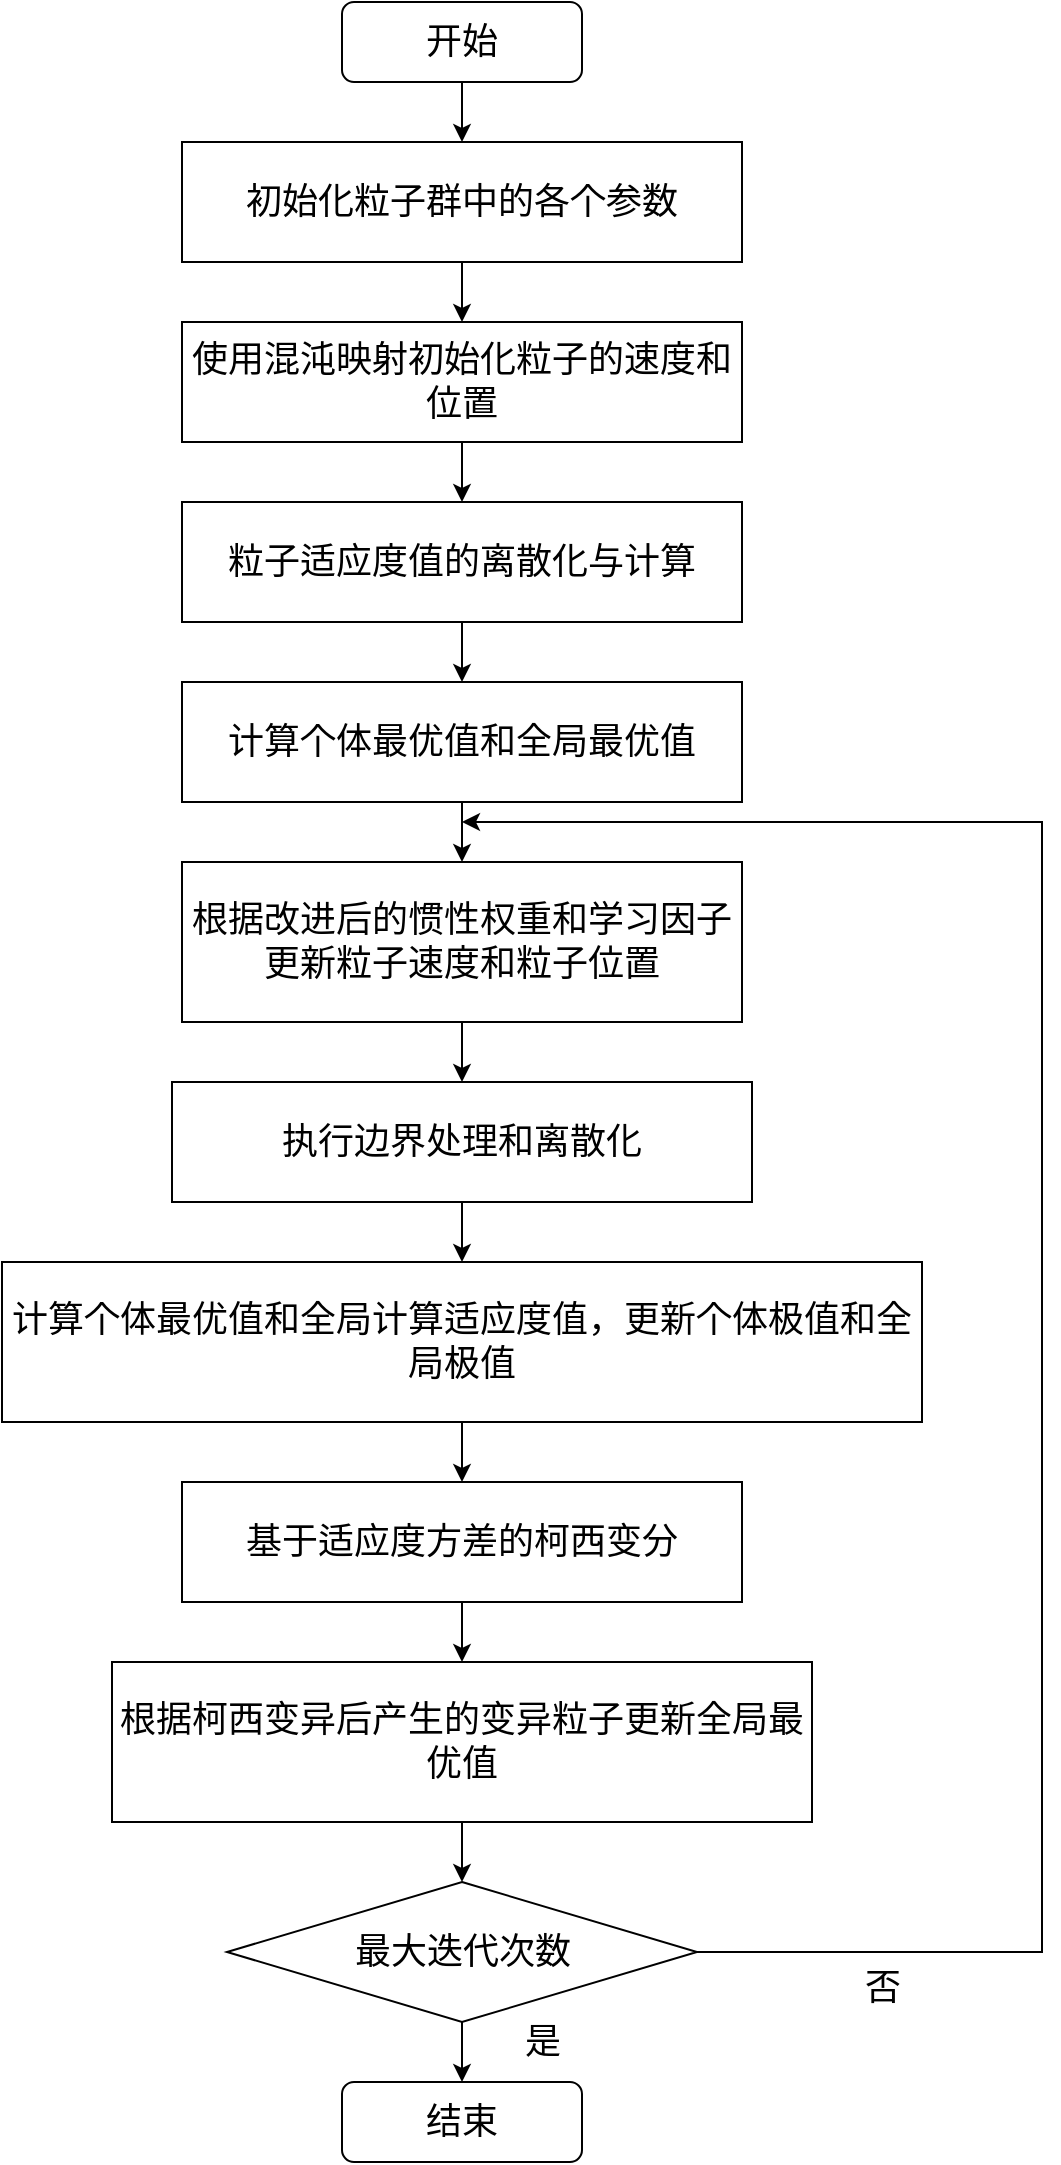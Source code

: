 <mxfile version="24.7.16">
  <diagram name="第 1 页" id="wU-X7JaxsdOvZIsjRF7p">
    <mxGraphModel dx="1050" dy="-600" grid="1" gridSize="10" guides="1" tooltips="1" connect="1" arrows="1" fold="1" page="1" pageScale="1" pageWidth="827" pageHeight="1169" math="0" shadow="0">
      <root>
        <mxCell id="0" />
        <mxCell id="1" parent="0" />
        <mxCell id="o_MQlFLdlcNvu8LTCIbA-27" value="" style="edgeStyle=orthogonalEdgeStyle;rounded=0;orthogonalLoop=1;jettySize=auto;html=1;fontFamily=Verdana;fontSize=18;" parent="1" source="o_MQlFLdlcNvu8LTCIbA-28" target="o_MQlFLdlcNvu8LTCIbA-30" edge="1">
          <mxGeometry relative="1" as="geometry" />
        </mxCell>
        <mxCell id="o_MQlFLdlcNvu8LTCIbA-28" value="&lt;font style=&quot;vertical-align: inherit; font-size: 18px;&quot;&gt;&lt;font style=&quot;vertical-align: inherit; font-size: 18px;&quot;&gt;开始&lt;/font&gt;&lt;/font&gt;" style="rounded=1;whiteSpace=wrap;html=1;fontSize=18;glass=0;strokeWidth=1;shadow=0;fontFamily=Verdana;" parent="1" vertex="1">
          <mxGeometry x="560" y="1250" width="120" height="40" as="geometry" />
        </mxCell>
        <mxCell id="o_MQlFLdlcNvu8LTCIbA-29" value="" style="edgeStyle=orthogonalEdgeStyle;rounded=0;orthogonalLoop=1;jettySize=auto;html=1;fontFamily=Verdana;fontSize=18;" parent="1" source="o_MQlFLdlcNvu8LTCIbA-30" target="o_MQlFLdlcNvu8LTCIbA-32" edge="1">
          <mxGeometry relative="1" as="geometry" />
        </mxCell>
        <mxCell id="o_MQlFLdlcNvu8LTCIbA-30" value="&lt;font style=&quot;vertical-align: inherit; font-size: 18px;&quot;&gt;&lt;font style=&quot;vertical-align: inherit; font-size: 18px;&quot;&gt;初始化粒子群中的各个参数&lt;/font&gt;&lt;/font&gt;" style="rounded=0;whiteSpace=wrap;html=1;fontFamily=Verdana;fontSize=18;" parent="1" vertex="1">
          <mxGeometry x="480" y="1320" width="280" height="60" as="geometry" />
        </mxCell>
        <mxCell id="o_MQlFLdlcNvu8LTCIbA-31" value="" style="edgeStyle=orthogonalEdgeStyle;rounded=0;orthogonalLoop=1;jettySize=auto;html=1;fontFamily=Verdana;fontSize=18;" parent="1" source="o_MQlFLdlcNvu8LTCIbA-32" target="o_MQlFLdlcNvu8LTCIbA-34" edge="1">
          <mxGeometry relative="1" as="geometry" />
        </mxCell>
        <mxCell id="o_MQlFLdlcNvu8LTCIbA-32" value="&lt;font style=&quot;vertical-align: inherit; font-size: 18px;&quot;&gt;&lt;font style=&quot;vertical-align: inherit; font-size: 18px;&quot;&gt;使用混沌映射初始化粒子的速度和位置&lt;/font&gt;&lt;/font&gt;" style="rounded=0;whiteSpace=wrap;html=1;fontFamily=Verdana;fontSize=18;" parent="1" vertex="1">
          <mxGeometry x="480" y="1410" width="280" height="60" as="geometry" />
        </mxCell>
        <mxCell id="o_MQlFLdlcNvu8LTCIbA-33" value="" style="edgeStyle=orthogonalEdgeStyle;rounded=0;orthogonalLoop=1;jettySize=auto;html=1;fontFamily=Verdana;fontSize=18;" parent="1" source="o_MQlFLdlcNvu8LTCIbA-34" target="o_MQlFLdlcNvu8LTCIbA-36" edge="1">
          <mxGeometry relative="1" as="geometry" />
        </mxCell>
        <mxCell id="o_MQlFLdlcNvu8LTCIbA-34" value="&lt;font style=&quot;vertical-align: inherit; font-size: 18px;&quot;&gt;&lt;font style=&quot;vertical-align: inherit; font-size: 18px;&quot;&gt;粒子适应度值的离散化与计算&lt;/font&gt;&lt;/font&gt;" style="rounded=0;whiteSpace=wrap;html=1;fontFamily=Verdana;fontSize=18;" parent="1" vertex="1">
          <mxGeometry x="480" y="1500" width="280" height="60" as="geometry" />
        </mxCell>
        <mxCell id="o_MQlFLdlcNvu8LTCIbA-35" value="" style="edgeStyle=orthogonalEdgeStyle;rounded=0;orthogonalLoop=1;jettySize=auto;html=1;fontFamily=Verdana;fontSize=18;" parent="1" source="o_MQlFLdlcNvu8LTCIbA-36" target="o_MQlFLdlcNvu8LTCIbA-38" edge="1">
          <mxGeometry relative="1" as="geometry" />
        </mxCell>
        <mxCell id="o_MQlFLdlcNvu8LTCIbA-36" value="&lt;font style=&quot;vertical-align: inherit; font-size: 18px;&quot;&gt;&lt;font style=&quot;vertical-align: inherit; font-size: 18px;&quot;&gt;计算个体最优值和全局最优值&lt;/font&gt;&lt;/font&gt;" style="rounded=0;whiteSpace=wrap;html=1;fontFamily=Verdana;fontSize=18;" parent="1" vertex="1">
          <mxGeometry x="480" y="1590" width="280" height="60" as="geometry" />
        </mxCell>
        <mxCell id="o_MQlFLdlcNvu8LTCIbA-37" value="" style="edgeStyle=orthogonalEdgeStyle;rounded=0;orthogonalLoop=1;jettySize=auto;html=1;fontFamily=Verdana;fontSize=18;" parent="1" source="o_MQlFLdlcNvu8LTCIbA-38" target="o_MQlFLdlcNvu8LTCIbA-40" edge="1">
          <mxGeometry relative="1" as="geometry" />
        </mxCell>
        <mxCell id="o_MQlFLdlcNvu8LTCIbA-38" value="&lt;font style=&quot;vertical-align: inherit; font-size: 18px;&quot;&gt;&lt;font style=&quot;vertical-align: inherit; font-size: 18px;&quot;&gt;根据改进后的惯性权重和学习因子更新粒子速度和粒子位置&lt;/font&gt;&lt;/font&gt;" style="rounded=0;whiteSpace=wrap;html=1;fontFamily=Verdana;fontSize=18;" parent="1" vertex="1">
          <mxGeometry x="480" y="1680" width="280" height="80" as="geometry" />
        </mxCell>
        <mxCell id="o_MQlFLdlcNvu8LTCIbA-39" value="" style="edgeStyle=orthogonalEdgeStyle;rounded=0;orthogonalLoop=1;jettySize=auto;html=1;fontFamily=Verdana;fontSize=18;" parent="1" source="o_MQlFLdlcNvu8LTCIbA-40" target="o_MQlFLdlcNvu8LTCIbA-42" edge="1">
          <mxGeometry relative="1" as="geometry" />
        </mxCell>
        <mxCell id="o_MQlFLdlcNvu8LTCIbA-40" value="&lt;font style=&quot;vertical-align: inherit; font-size: 18px;&quot;&gt;&lt;font style=&quot;vertical-align: inherit; font-size: 18px;&quot;&gt;执行边界处理和离散化&lt;/font&gt;&lt;/font&gt;" style="rounded=0;whiteSpace=wrap;html=1;fontFamily=Verdana;fontSize=18;" parent="1" vertex="1">
          <mxGeometry x="475" y="1790" width="290" height="60" as="geometry" />
        </mxCell>
        <mxCell id="o_MQlFLdlcNvu8LTCIbA-41" value="" style="edgeStyle=orthogonalEdgeStyle;rounded=0;orthogonalLoop=1;jettySize=auto;html=1;fontFamily=Verdana;fontSize=18;" parent="1" source="o_MQlFLdlcNvu8LTCIbA-42" target="o_MQlFLdlcNvu8LTCIbA-44" edge="1">
          <mxGeometry relative="1" as="geometry" />
        </mxCell>
        <mxCell id="o_MQlFLdlcNvu8LTCIbA-42" value="&lt;font style=&quot;vertical-align: inherit; font-size: 18px;&quot;&gt;&lt;font style=&quot;vertical-align: inherit; font-size: 18px;&quot;&gt;计算个体最优值和全局计算适应度值，更新个体极值和全局极值&lt;/font&gt;&lt;/font&gt;" style="rounded=0;whiteSpace=wrap;html=1;fontFamily=Verdana;fontSize=18;" parent="1" vertex="1">
          <mxGeometry x="390" y="1880" width="460" height="80" as="geometry" />
        </mxCell>
        <mxCell id="o_MQlFLdlcNvu8LTCIbA-43" value="" style="edgeStyle=orthogonalEdgeStyle;rounded=0;orthogonalLoop=1;jettySize=auto;html=1;fontFamily=Verdana;fontSize=18;" parent="1" source="o_MQlFLdlcNvu8LTCIbA-44" target="o_MQlFLdlcNvu8LTCIbA-46" edge="1">
          <mxGeometry relative="1" as="geometry" />
        </mxCell>
        <mxCell id="o_MQlFLdlcNvu8LTCIbA-44" value="&lt;font style=&quot;vertical-align: inherit; font-size: 18px;&quot;&gt;&lt;font style=&quot;vertical-align: inherit; font-size: 18px;&quot;&gt;基于适应度方差的柯西变分&lt;/font&gt;&lt;/font&gt;" style="rounded=0;whiteSpace=wrap;html=1;fontFamily=Verdana;fontSize=18;" parent="1" vertex="1">
          <mxGeometry x="480" y="1990" width="280" height="60" as="geometry" />
        </mxCell>
        <mxCell id="o_MQlFLdlcNvu8LTCIbA-45" value="" style="edgeStyle=orthogonalEdgeStyle;rounded=0;orthogonalLoop=1;jettySize=auto;html=1;fontFamily=Verdana;fontSize=18;" parent="1" source="o_MQlFLdlcNvu8LTCIbA-46" target="o_MQlFLdlcNvu8LTCIbA-48" edge="1">
          <mxGeometry relative="1" as="geometry" />
        </mxCell>
        <mxCell id="o_MQlFLdlcNvu8LTCIbA-46" value="&lt;font style=&quot;vertical-align: inherit; font-size: 18px;&quot;&gt;&lt;font style=&quot;vertical-align: inherit; font-size: 18px;&quot;&gt;根据柯西变异后产生的变异粒子更新全局最优值&lt;/font&gt;&lt;/font&gt;" style="rounded=0;whiteSpace=wrap;html=1;fontFamily=Verdana;fontSize=18;" parent="1" vertex="1">
          <mxGeometry x="445" y="2080" width="350" height="80" as="geometry" />
        </mxCell>
        <mxCell id="o_MQlFLdlcNvu8LTCIbA-47" value="" style="edgeStyle=orthogonalEdgeStyle;rounded=0;orthogonalLoop=1;jettySize=auto;html=1;fontFamily=Verdana;fontSize=18;" parent="1" source="o_MQlFLdlcNvu8LTCIbA-48" target="o_MQlFLdlcNvu8LTCIbA-49" edge="1">
          <mxGeometry relative="1" as="geometry" />
        </mxCell>
        <mxCell id="o_MQlFLdlcNvu8LTCIbA-48" value="&lt;font style=&quot;vertical-align: inherit; font-size: 18px;&quot;&gt;&lt;font style=&quot;vertical-align: inherit; font-size: 18px;&quot;&gt;最大迭代次数&lt;/font&gt;&lt;/font&gt;" style="strokeWidth=1;html=1;shape=mxgraph.flowchart.decision;whiteSpace=wrap;fontFamily=Verdana;fontSize=18;spacing=0;" parent="1" vertex="1">
          <mxGeometry x="502.5" y="2190" width="235" height="70" as="geometry" />
        </mxCell>
        <mxCell id="o_MQlFLdlcNvu8LTCIbA-49" value="&lt;font style=&quot;vertical-align: inherit; font-size: 18px;&quot;&gt;&lt;font style=&quot;vertical-align: inherit; font-size: 18px;&quot;&gt;结束&lt;/font&gt;&lt;/font&gt;" style="rounded=1;whiteSpace=wrap;html=1;fontSize=18;glass=0;strokeWidth=1;shadow=0;fontFamily=Verdana;" parent="1" vertex="1">
          <mxGeometry x="560" y="2290" width="120" height="40" as="geometry" />
        </mxCell>
        <mxCell id="o_MQlFLdlcNvu8LTCIbA-50" value="" style="endArrow=classic;html=1;rounded=0;exitX=1;exitY=0.5;exitDx=0;exitDy=0;exitPerimeter=0;fontFamily=Verdana;fontSize=18;" parent="1" source="o_MQlFLdlcNvu8LTCIbA-48" edge="1">
          <mxGeometry width="50" height="50" relative="1" as="geometry">
            <mxPoint x="970" y="2310" as="sourcePoint" />
            <mxPoint x="620" y="1660" as="targetPoint" />
            <Array as="points">
              <mxPoint x="910" y="2225" />
              <mxPoint x="910" y="1660" />
            </Array>
          </mxGeometry>
        </mxCell>
        <mxCell id="o_MQlFLdlcNvu8LTCIbA-51" value="&lt;font style=&quot;vertical-align: inherit; font-size: 18px;&quot;&gt;&lt;font style=&quot;vertical-align: inherit; font-size: 18px;&quot;&gt;是&lt;/font&gt;&lt;/font&gt;" style="text;html=1;align=center;verticalAlign=middle;resizable=0;points=[];autosize=1;strokeColor=none;fillColor=none;fontFamily=Verdana;fontSize=18;" parent="1" vertex="1">
          <mxGeometry x="640" y="2250" width="40" height="40" as="geometry" />
        </mxCell>
        <mxCell id="o_MQlFLdlcNvu8LTCIbA-52" value="否" style="text;html=1;align=center;verticalAlign=middle;resizable=0;points=[];autosize=1;strokeColor=none;fillColor=none;fontFamily=Verdana;fontSize=18;" parent="1" vertex="1">
          <mxGeometry x="810" y="2223" width="40" height="40" as="geometry" />
        </mxCell>
      </root>
    </mxGraphModel>
  </diagram>
</mxfile>
